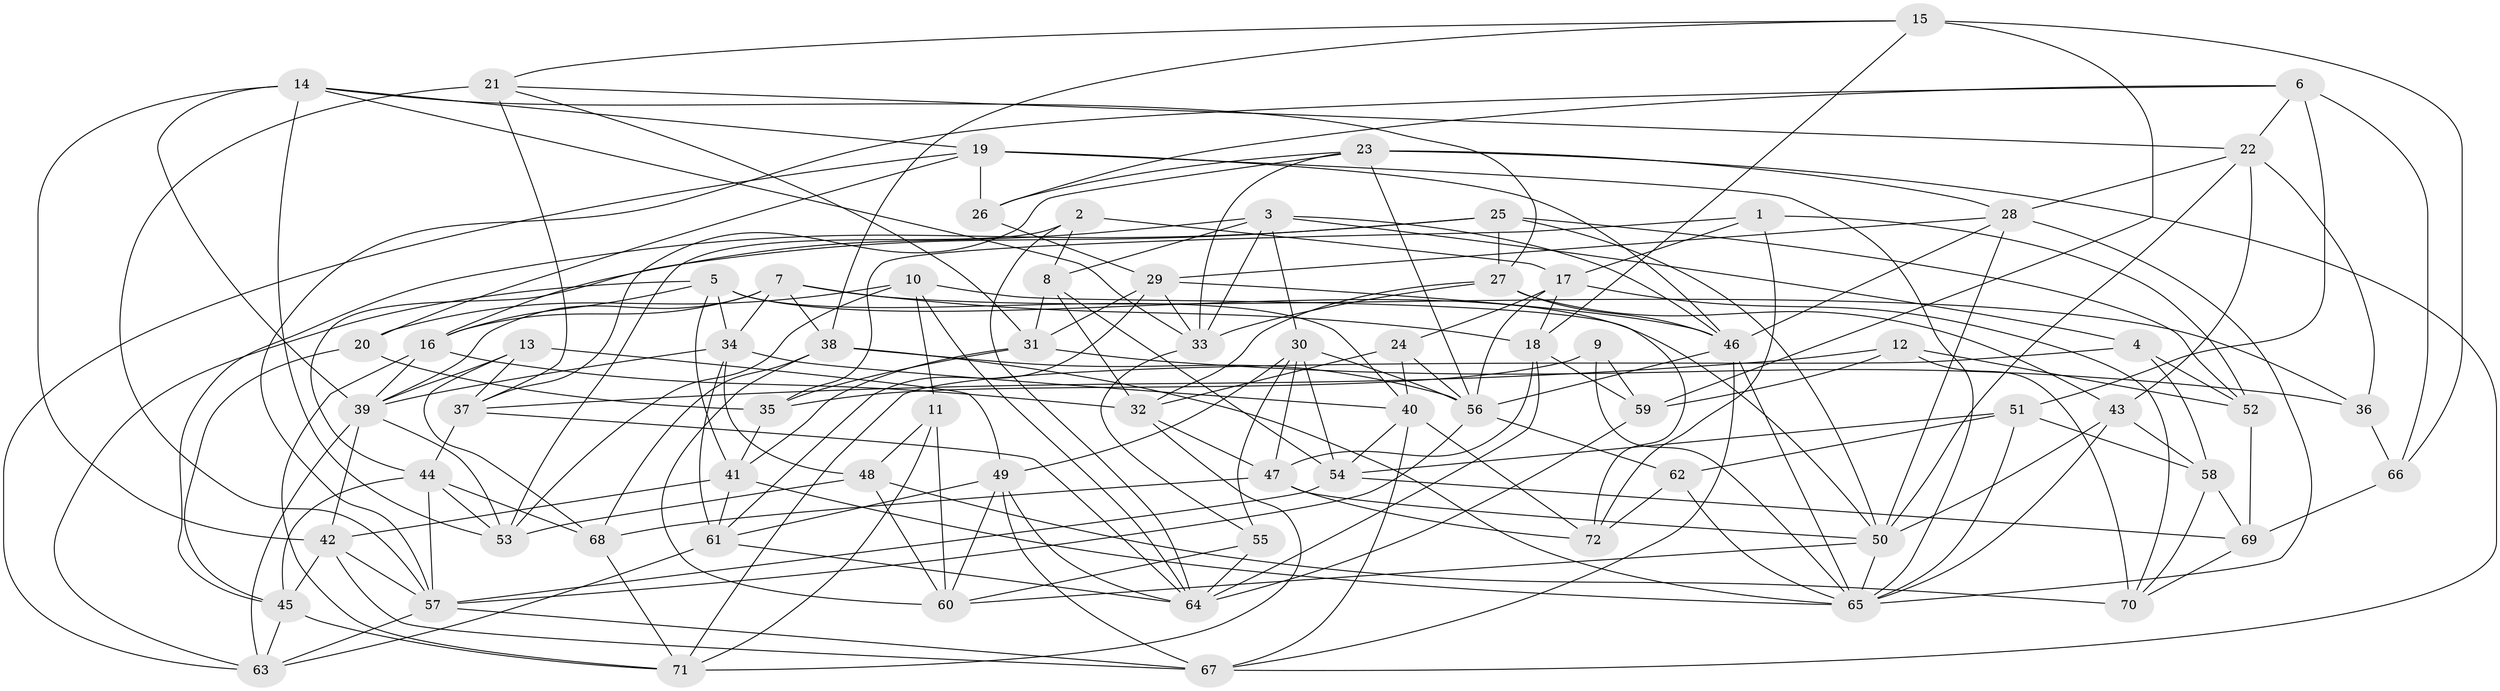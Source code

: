 // original degree distribution, {4: 1.0}
// Generated by graph-tools (version 1.1) at 2025/02/03/09/25 03:02:56]
// undirected, 72 vertices, 201 edges
graph export_dot {
graph [start="1"]
  node [color=gray90,style=filled];
  1;
  2;
  3;
  4;
  5;
  6;
  7;
  8;
  9;
  10;
  11;
  12;
  13;
  14;
  15;
  16;
  17;
  18;
  19;
  20;
  21;
  22;
  23;
  24;
  25;
  26;
  27;
  28;
  29;
  30;
  31;
  32;
  33;
  34;
  35;
  36;
  37;
  38;
  39;
  40;
  41;
  42;
  43;
  44;
  45;
  46;
  47;
  48;
  49;
  50;
  51;
  52;
  53;
  54;
  55;
  56;
  57;
  58;
  59;
  60;
  61;
  62;
  63;
  64;
  65;
  66;
  67;
  68;
  69;
  70;
  71;
  72;
  1 -- 17 [weight=1.0];
  1 -- 35 [weight=1.0];
  1 -- 52 [weight=1.0];
  1 -- 72 [weight=1.0];
  2 -- 8 [weight=1.0];
  2 -- 17 [weight=1.0];
  2 -- 53 [weight=1.0];
  2 -- 64 [weight=1.0];
  3 -- 4 [weight=1.0];
  3 -- 8 [weight=1.0];
  3 -- 16 [weight=1.0];
  3 -- 30 [weight=1.0];
  3 -- 33 [weight=1.0];
  3 -- 46 [weight=1.0];
  4 -- 52 [weight=1.0];
  4 -- 58 [weight=1.0];
  4 -- 71 [weight=1.0];
  5 -- 16 [weight=1.0];
  5 -- 34 [weight=1.0];
  5 -- 40 [weight=1.0];
  5 -- 41 [weight=1.0];
  5 -- 50 [weight=1.0];
  5 -- 63 [weight=1.0];
  6 -- 22 [weight=1.0];
  6 -- 26 [weight=1.0];
  6 -- 51 [weight=2.0];
  6 -- 57 [weight=1.0];
  6 -- 66 [weight=1.0];
  7 -- 16 [weight=1.0];
  7 -- 18 [weight=1.0];
  7 -- 34 [weight=1.0];
  7 -- 36 [weight=1.0];
  7 -- 38 [weight=1.0];
  7 -- 39 [weight=1.0];
  8 -- 31 [weight=2.0];
  8 -- 32 [weight=1.0];
  8 -- 54 [weight=1.0];
  9 -- 35 [weight=1.0];
  9 -- 59 [weight=2.0];
  9 -- 65 [weight=1.0];
  10 -- 11 [weight=1.0];
  10 -- 20 [weight=1.0];
  10 -- 53 [weight=1.0];
  10 -- 64 [weight=1.0];
  10 -- 72 [weight=2.0];
  11 -- 48 [weight=1.0];
  11 -- 60 [weight=1.0];
  11 -- 71 [weight=1.0];
  12 -- 37 [weight=1.0];
  12 -- 52 [weight=1.0];
  12 -- 59 [weight=1.0];
  12 -- 70 [weight=1.0];
  13 -- 37 [weight=1.0];
  13 -- 39 [weight=1.0];
  13 -- 49 [weight=1.0];
  13 -- 68 [weight=1.0];
  14 -- 19 [weight=1.0];
  14 -- 27 [weight=1.0];
  14 -- 33 [weight=1.0];
  14 -- 39 [weight=1.0];
  14 -- 42 [weight=1.0];
  14 -- 53 [weight=1.0];
  15 -- 18 [weight=1.0];
  15 -- 21 [weight=1.0];
  15 -- 38 [weight=1.0];
  15 -- 59 [weight=1.0];
  15 -- 66 [weight=2.0];
  16 -- 32 [weight=1.0];
  16 -- 39 [weight=1.0];
  16 -- 71 [weight=1.0];
  17 -- 18 [weight=1.0];
  17 -- 24 [weight=1.0];
  17 -- 56 [weight=1.0];
  17 -- 70 [weight=1.0];
  18 -- 47 [weight=1.0];
  18 -- 59 [weight=1.0];
  18 -- 64 [weight=1.0];
  19 -- 20 [weight=1.0];
  19 -- 26 [weight=1.0];
  19 -- 46 [weight=1.0];
  19 -- 63 [weight=1.0];
  19 -- 65 [weight=1.0];
  20 -- 35 [weight=1.0];
  20 -- 45 [weight=1.0];
  21 -- 22 [weight=1.0];
  21 -- 31 [weight=1.0];
  21 -- 37 [weight=1.0];
  21 -- 57 [weight=2.0];
  22 -- 28 [weight=1.0];
  22 -- 36 [weight=1.0];
  22 -- 43 [weight=1.0];
  22 -- 50 [weight=1.0];
  23 -- 26 [weight=1.0];
  23 -- 28 [weight=1.0];
  23 -- 33 [weight=1.0];
  23 -- 37 [weight=1.0];
  23 -- 56 [weight=1.0];
  23 -- 67 [weight=1.0];
  24 -- 32 [weight=1.0];
  24 -- 40 [weight=1.0];
  24 -- 56 [weight=1.0];
  25 -- 27 [weight=1.0];
  25 -- 44 [weight=1.0];
  25 -- 45 [weight=1.0];
  25 -- 50 [weight=1.0];
  25 -- 52 [weight=2.0];
  26 -- 29 [weight=1.0];
  27 -- 32 [weight=1.0];
  27 -- 33 [weight=1.0];
  27 -- 43 [weight=1.0];
  27 -- 46 [weight=1.0];
  28 -- 29 [weight=1.0];
  28 -- 46 [weight=1.0];
  28 -- 50 [weight=1.0];
  28 -- 65 [weight=1.0];
  29 -- 31 [weight=1.0];
  29 -- 33 [weight=1.0];
  29 -- 46 [weight=1.0];
  29 -- 61 [weight=1.0];
  30 -- 47 [weight=1.0];
  30 -- 49 [weight=1.0];
  30 -- 54 [weight=1.0];
  30 -- 55 [weight=1.0];
  30 -- 56 [weight=1.0];
  31 -- 35 [weight=2.0];
  31 -- 36 [weight=1.0];
  31 -- 41 [weight=1.0];
  32 -- 47 [weight=1.0];
  32 -- 71 [weight=1.0];
  33 -- 55 [weight=1.0];
  34 -- 39 [weight=1.0];
  34 -- 40 [weight=1.0];
  34 -- 48 [weight=1.0];
  34 -- 61 [weight=1.0];
  35 -- 41 [weight=1.0];
  36 -- 66 [weight=1.0];
  37 -- 44 [weight=1.0];
  37 -- 64 [weight=1.0];
  38 -- 56 [weight=1.0];
  38 -- 60 [weight=1.0];
  38 -- 65 [weight=1.0];
  38 -- 68 [weight=1.0];
  39 -- 42 [weight=1.0];
  39 -- 53 [weight=1.0];
  39 -- 63 [weight=1.0];
  40 -- 54 [weight=1.0];
  40 -- 67 [weight=1.0];
  40 -- 72 [weight=1.0];
  41 -- 42 [weight=1.0];
  41 -- 61 [weight=1.0];
  41 -- 65 [weight=1.0];
  42 -- 45 [weight=1.0];
  42 -- 57 [weight=1.0];
  42 -- 67 [weight=1.0];
  43 -- 50 [weight=1.0];
  43 -- 58 [weight=2.0];
  43 -- 65 [weight=1.0];
  44 -- 45 [weight=1.0];
  44 -- 53 [weight=1.0];
  44 -- 57 [weight=2.0];
  44 -- 68 [weight=2.0];
  45 -- 63 [weight=1.0];
  45 -- 71 [weight=1.0];
  46 -- 56 [weight=1.0];
  46 -- 65 [weight=1.0];
  46 -- 67 [weight=1.0];
  47 -- 50 [weight=1.0];
  47 -- 68 [weight=1.0];
  47 -- 72 [weight=1.0];
  48 -- 53 [weight=1.0];
  48 -- 60 [weight=1.0];
  48 -- 70 [weight=2.0];
  49 -- 60 [weight=1.0];
  49 -- 61 [weight=1.0];
  49 -- 64 [weight=1.0];
  49 -- 67 [weight=1.0];
  50 -- 60 [weight=1.0];
  50 -- 65 [weight=1.0];
  51 -- 54 [weight=1.0];
  51 -- 58 [weight=1.0];
  51 -- 62 [weight=1.0];
  51 -- 65 [weight=1.0];
  52 -- 69 [weight=1.0];
  54 -- 57 [weight=1.0];
  54 -- 69 [weight=1.0];
  55 -- 60 [weight=1.0];
  55 -- 64 [weight=1.0];
  56 -- 57 [weight=1.0];
  56 -- 62 [weight=1.0];
  57 -- 63 [weight=1.0];
  57 -- 67 [weight=1.0];
  58 -- 69 [weight=1.0];
  58 -- 70 [weight=1.0];
  59 -- 64 [weight=1.0];
  61 -- 63 [weight=1.0];
  61 -- 64 [weight=1.0];
  62 -- 65 [weight=1.0];
  62 -- 72 [weight=1.0];
  66 -- 69 [weight=2.0];
  68 -- 71 [weight=1.0];
  69 -- 70 [weight=1.0];
}
